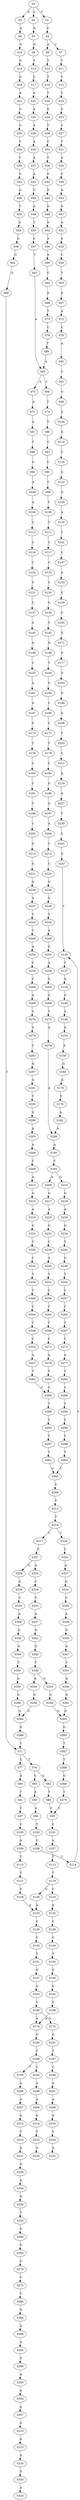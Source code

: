 strict digraph  {
	S0 -> S1 [ label = T ];
	S0 -> S2 [ label = C ];
	S0 -> S3 [ label = G ];
	S1 -> S4 [ label = C ];
	S2 -> S5 [ label = G ];
	S3 -> S6 [ label = A ];
	S4 -> S7 [ label = C ];
	S4 -> S8 [ label = A ];
	S5 -> S9 [ label = G ];
	S6 -> S10 [ label = G ];
	S7 -> S11 [ label = T ];
	S8 -> S12 [ label = T ];
	S9 -> S13 [ label = T ];
	S10 -> S14 [ label = G ];
	S11 -> S15 [ label = C ];
	S12 -> S16 [ label = T ];
	S13 -> S17 [ label = C ];
	S14 -> S18 [ label = G ];
	S15 -> S19 [ label = C ];
	S16 -> S20 [ label = T ];
	S17 -> S21 [ label = A ];
	S18 -> S22 [ label = A ];
	S19 -> S23 [ label = C ];
	S20 -> S24 [ label = G ];
	S21 -> S25 [ label = A ];
	S22 -> S26 [ label = G ];
	S23 -> S27 [ label = C ];
	S24 -> S28 [ label = T ];
	S25 -> S29 [ label = A ];
	S26 -> S30 [ label = G ];
	S27 -> S31 [ label = T ];
	S28 -> S32 [ label = C ];
	S29 -> S33 [ label = A ];
	S30 -> S34 [ label = T ];
	S31 -> S35 [ label = A ];
	S32 -> S36 [ label = T ];
	S33 -> S37 [ label = A ];
	S34 -> S38 [ label = C ];
	S35 -> S39 [ label = C ];
	S36 -> S40 [ label = G ];
	S37 -> S41 [ label = A ];
	S38 -> S42 [ label = G ];
	S39 -> S43 [ label = A ];
	S40 -> S44 [ label = G ];
	S41 -> S45 [ label = C ];
	S42 -> S46 [ label = G ];
	S43 -> S47 [ label = G ];
	S44 -> S48 [ label = G ];
	S45 -> S49 [ label = A ];
	S46 -> S50 [ label = T ];
	S47 -> S51 [ label = A ];
	S48 -> S52 [ label = G ];
	S49 -> S53 [ label = T ];
	S50 -> S54 [ label = A ];
	S51 -> S55 [ label = A ];
	S52 -> S56 [ label = A ];
	S53 -> S57 [ label = C ];
	S54 -> S58 [ label = G ];
	S55 -> S59 [ label = C ];
	S56 -> S60 [ label = A ];
	S57 -> S61 [ label = T ];
	S58 -> S62 [ label = G ];
	S59 -> S63 [ label = T ];
	S60 -> S64 [ label = C ];
	S61 -> S65 [ label = A ];
	S62 -> S66 [ label = G ];
	S63 -> S67 [ label = A ];
	S64 -> S68 [ label = A ];
	S65 -> S69 [ label = C ];
	S65 -> S70 [ label = G ];
	S66 -> S71 [ label = T ];
	S67 -> S72 [ label = A ];
	S68 -> S73 [ label = T ];
	S69 -> S74 [ label = T ];
	S70 -> S75 [ label = A ];
	S71 -> S76 [ label = T ];
	S71 -> S77 [ label = C ];
	S72 -> S78 [ label = C ];
	S73 -> S79 [ label = C ];
	S74 -> S80 [ label = T ];
	S75 -> S81 [ label = A ];
	S76 -> S82 [ label = G ];
	S76 -> S83 [ label = C ];
	S77 -> S84 [ label = A ];
	S78 -> S85 [ label = A ];
	S79 -> S86 [ label = T ];
	S80 -> S87 [ label = C ];
	S81 -> S88 [ label = T ];
	S82 -> S89 [ label = T ];
	S83 -> S90 [ label = A ];
	S84 -> S91 [ label = T ];
	S85 -> S92 [ label = C ];
	S86 -> S65 [ label = A ];
	S87 -> S93 [ label = C ];
	S88 -> S94 [ label = G ];
	S89 -> S95 [ label = C ];
	S90 -> S96 [ label = A ];
	S91 -> S97 [ label = C ];
	S92 -> S98 [ label = G ];
	S93 -> S99 [ label = C ];
	S94 -> S100 [ label = A ];
	S95 -> S101 [ label = C ];
	S96 -> S102 [ label = T ];
	S97 -> S103 [ label = C ];
	S98 -> S104 [ label = A ];
	S99 -> S105 [ label = T ];
	S100 -> S106 [ label = A ];
	S101 -> S107 [ label = A ];
	S102 -> S108 [ label = C ];
	S103 -> S109 [ label = A ];
	S104 -> S110 [ label = A ];
	S105 -> S111 [ label = T ];
	S106 -> S112 [ label = C ];
	S107 -> S113 [ label = T ];
	S108 -> S114 [ label = C ];
	S109 -> S115 [ label = T ];
	S110 -> S116 [ label = C ];
	S111 -> S117 [ label = T ];
	S112 -> S118 [ label = C ];
	S113 -> S119 [ label = T ];
	S114 -> S120 [ label = T ];
	S115 -> S121 [ label = T ];
	S116 -> S122 [ label = G ];
	S117 -> S123 [ label = C ];
	S118 -> S124 [ label = C ];
	S119 -> S125 [ label = C ];
	S119 -> S126 [ label = G ];
	S120 -> S127 [ label = T ];
	S121 -> S128 [ label = G ];
	S122 -> S129 [ label = G ];
	S123 -> S130 [ label = T ];
	S124 -> S131 [ label = T ];
	S125 -> S132 [ label = A ];
	S126 -> S133 [ label = A ];
	S127 -> S134 [ label = A ];
	S128 -> S133 [ label = A ];
	S129 -> S135 [ label = A ];
	S130 -> S136 [ label = G ];
	S131 -> S137 [ label = C ];
	S132 -> S138 [ label = C ];
	S133 -> S139 [ label = C ];
	S134 -> S140 [ label = G ];
	S135 -> S141 [ label = T ];
	S136 -> S142 [ label = T ];
	S137 -> S143 [ label = A ];
	S138 -> S144 [ label = C ];
	S139 -> S145 [ label = C ];
	S140 -> S146 [ label = A ];
	S141 -> S147 [ label = C ];
	S142 -> S148 [ label = G ];
	S143 -> S149 [ label = A ];
	S144 -> S150 [ label = T ];
	S145 -> S151 [ label = T ];
	S146 -> S152 [ label = G ];
	S147 -> S153 [ label = A ];
	S148 -> S154 [ label = T ];
	S149 -> S155 [ label = C ];
	S150 -> S156 [ label = G ];
	S151 -> S157 [ label = G ];
	S152 -> S158 [ label = A ];
	S153 -> S159 [ label = C ];
	S154 -> S160 [ label = G ];
	S155 -> S161 [ label = A ];
	S156 -> S162 [ label = G ];
	S157 -> S163 [ label = G ];
	S158 -> S164 [ label = G ];
	S159 -> S165 [ label = C ];
	S160 -> S166 [ label = C ];
	S161 -> S167 [ label = A ];
	S162 -> S168 [ label = T ];
	S163 -> S169 [ label = T ];
	S164 -> S170 [ label = G ];
	S165 -> S171 [ label = G ];
	S166 -> S172 [ label = C ];
	S167 -> S173 [ label = C ];
	S168 -> S174 [ label = A ];
	S169 -> S175 [ label = G ];
	S169 -> S174 [ label = A ];
	S170 -> S176 [ label = T ];
	S171 -> S177 [ label = G ];
	S172 -> S178 [ label = T ];
	S173 -> S179 [ label = T ];
	S174 -> S180 [ label = G ];
	S175 -> S181 [ label = G ];
	S176 -> S182 [ label = A ];
	S177 -> S183 [ label = G ];
	S178 -> S184 [ label = C ];
	S179 -> S185 [ label = C ];
	S180 -> S186 [ label = C ];
	S181 -> S187 [ label = T ];
	S182 -> S188 [ label = A ];
	S183 -> S189 [ label = G ];
	S184 -> S190 [ label = G ];
	S185 -> S191 [ label = C ];
	S186 -> S192 [ label = C ];
	S186 -> S193 [ label = T ];
	S187 -> S194 [ label = C ];
	S188 -> S195 [ label = A ];
	S189 -> S196 [ label = G ];
	S190 -> S197 [ label = G ];
	S191 -> S198 [ label = T ];
	S192 -> S199 [ label = A ];
	S193 -> S200 [ label = A ];
	S194 -> S201 [ label = G ];
	S195 -> S202 [ label = C ];
	S196 -> S203 [ label = T ];
	S197 -> S204 [ label = A ];
	S198 -> S205 [ label = C ];
	S199 -> S206 [ label = A ];
	S200 -> S207 [ label = A ];
	S201 -> S208 [ label = A ];
	S202 -> S209 [ label = A ];
	S202 -> S210 [ label = G ];
	S203 -> S211 [ label = C ];
	S204 -> S212 [ label = C ];
	S205 -> S213 [ label = G ];
	S206 -> S214 [ label = G ];
	S207 -> S215 [ label = G ];
	S208 -> S216 [ label = G ];
	S209 -> S217 [ label = G ];
	S210 -> S218 [ label = G ];
	S211 -> S219 [ label = A ];
	S212 -> S220 [ label = C ];
	S213 -> S221 [ label = G ];
	S214 -> S222 [ label = T ];
	S215 -> S223 [ label = T ];
	S216 -> S224 [ label = T ];
	S217 -> S225 [ label = A ];
	S218 -> S226 [ label = A ];
	S219 -> S227 [ label = A ];
	S220 -> S228 [ label = G ];
	S221 -> S229 [ label = G ];
	S222 -> S230 [ label = A ];
	S223 -> S231 [ label = A ];
	S224 -> S232 [ label = A ];
	S225 -> S233 [ label = G ];
	S226 -> S234 [ label = G ];
	S227 -> S235 [ label = T ];
	S228 -> S236 [ label = G ];
	S229 -> S237 [ label = A ];
	S231 -> S238 [ label = G ];
	S233 -> S239 [ label = C ];
	S234 -> S240 [ label = T ];
	S235 -> S241 [ label = C ];
	S236 -> S242 [ label = T ];
	S237 -> S243 [ label = C ];
	S238 -> S244 [ label = A ];
	S239 -> S245 [ label = A ];
	S240 -> S246 [ label = G ];
	S241 -> S247 [ label = C ];
	S242 -> S248 [ label = A ];
	S243 -> S249 [ label = C ];
	S244 -> S250 [ label = G ];
	S245 -> S251 [ label = T ];
	S246 -> S252 [ label = T ];
	S247 -> S120 [ label = T ];
	S248 -> S253 [ label = G ];
	S249 -> S254 [ label = A ];
	S250 -> S255 [ label = T ];
	S251 -> S256 [ label = C ];
	S252 -> S257 [ label = C ];
	S253 -> S258 [ label = A ];
	S254 -> S259 [ label = C ];
	S255 -> S260 [ label = G ];
	S256 -> S261 [ label = C ];
	S257 -> S262 [ label = C ];
	S258 -> S263 [ label = G ];
	S259 -> S264 [ label = C ];
	S260 -> S265 [ label = G ];
	S261 -> S266 [ label = T ];
	S262 -> S267 [ label = T ];
	S263 -> S268 [ label = G ];
	S264 -> S269 [ label = A ];
	S265 -> S270 [ label = G ];
	S266 -> S271 [ label = C ];
	S267 -> S272 [ label = T ];
	S268 -> S273 [ label = T ];
	S269 -> S274 [ label = C ];
	S270 -> S275 [ label = C ];
	S271 -> S276 [ label = A ];
	S272 -> S277 [ label = A ];
	S273 -> S278 [ label = A ];
	S274 -> S279 [ label = G ];
	S275 -> S280 [ label = C ];
	S276 -> S281 [ label = T ];
	S277 -> S282 [ label = T ];
	S278 -> S188 [ label = A ];
	S279 -> S283 [ label = T ];
	S280 -> S284 [ label = G ];
	S281 -> S285 [ label = C ];
	S282 -> S286 [ label = C ];
	S283 -> S287 [ label = G ];
	S284 -> S288 [ label = A ];
	S285 -> S289 [ label = T ];
	S286 -> S290 [ label = T ];
	S287 -> S291 [ label = G ];
	S288 -> S292 [ label = A ];
	S289 -> S293 [ label = C ];
	S290 -> S294 [ label = C ];
	S291 -> S295 [ label = T ];
	S292 -> S296 [ label = G ];
	S293 -> S297 [ label = C ];
	S294 -> S298 [ label = C ];
	S295 -> S299 [ label = G ];
	S296 -> S300 [ label = A ];
	S297 -> S301 [ label = T ];
	S298 -> S302 [ label = T ];
	S299 -> S303 [ label = A ];
	S300 -> S304 [ label = A ];
	S301 -> S305 [ label = C ];
	S302 -> S305 [ label = C ];
	S303 -> S306 [ label = A ];
	S304 -> S307 [ label = A ];
	S305 -> S308 [ label = C ];
	S306 -> S309 [ label = C ];
	S307 -> S310 [ label = A ];
	S308 -> S311 [ label = T ];
	S309 -> S312 [ label = A ];
	S310 -> S313 [ label = G ];
	S311 -> S314 [ label = T ];
	S312 -> S315 [ label = G ];
	S313 -> S316 [ label = A ];
	S314 -> S317 [ label = C ];
	S314 -> S318 [ label = T ];
	S315 -> S319 [ label = A ];
	S316 -> S320 [ label = G ];
	S317 -> S321 [ label = C ];
	S318 -> S322 [ label = C ];
	S319 -> S323 [ label = G ];
	S320 -> S324 [ label = A ];
	S321 -> S325 [ label = A ];
	S321 -> S326 [ label = G ];
	S322 -> S327 [ label = A ];
	S323 -> S328 [ label = T ];
	S325 -> S329 [ label = C ];
	S326 -> S330 [ label = G ];
	S327 -> S331 [ label = G ];
	S328 -> S332 [ label = C ];
	S329 -> S333 [ label = C ];
	S330 -> S334 [ label = C ];
	S331 -> S335 [ label = C ];
	S332 -> S336 [ label = T ];
	S333 -> S337 [ label = A ];
	S334 -> S338 [ label = A ];
	S335 -> S339 [ label = A ];
	S336 -> S340 [ label = C ];
	S337 -> S341 [ label = G ];
	S338 -> S342 [ label = G ];
	S339 -> S343 [ label = G ];
	S340 -> S344 [ label = C ];
	S341 -> S345 [ label = G ];
	S342 -> S346 [ label = G ];
	S343 -> S347 [ label = G ];
	S344 -> S348 [ label = T ];
	S345 -> S349 [ label = T ];
	S346 -> S350 [ label = T ];
	S347 -> S351 [ label = T ];
	S348 -> S352 [ label = C ];
	S349 -> S353 [ label = G ];
	S349 -> S354 [ label = A ];
	S350 -> S355 [ label = A ];
	S351 -> S356 [ label = G ];
	S352 -> S357 [ label = A ];
	S353 -> S358 [ label = G ];
	S354 -> S359 [ label = G ];
	S355 -> S360 [ label = G ];
	S356 -> S361 [ label = G ];
	S357 -> S362 [ label = T ];
	S358 -> S363 [ label = G ];
	S359 -> S364 [ label = G ];
	S360 -> S364 [ label = G ];
	S361 -> S363 [ label = G ];
	S362 -> S285 [ label = C ];
	S363 -> S365 [ label = G ];
	S364 -> S366 [ label = G ];
	S365 -> S367 [ label = T ];
	S366 -> S71 [ label = T ];
	S367 -> S368 [ label = T ];
	S368 -> S369 [ label = G ];
	S369 -> S370 [ label = T ];
	S370 -> S95 [ label = C ];
}
